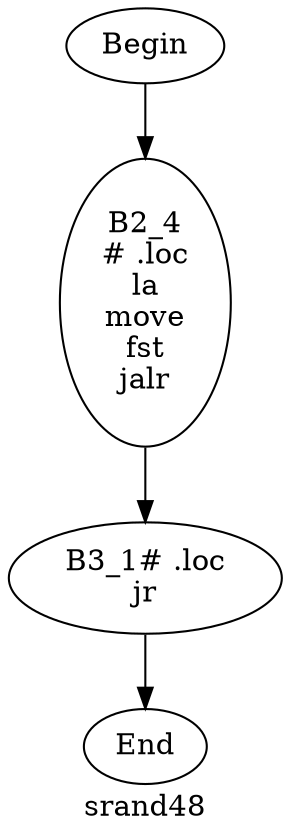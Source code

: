 digraph G{
	label = "srand48"	style = "dashed";
	color = purple;
	Node0 [label = "Begin"];
	Node0 -> {Node2 }
	Node1 [label = "End"];
	Node1 -> {}
	Node2 [label = "B2_4\n# .loc\nla\nmove\nfst\njalr\n"];
	Node2 -> {Node3 }
	Node3 [label = "B3_1# .loc\njr\n"];
	Node3 -> {Node1 }
}

